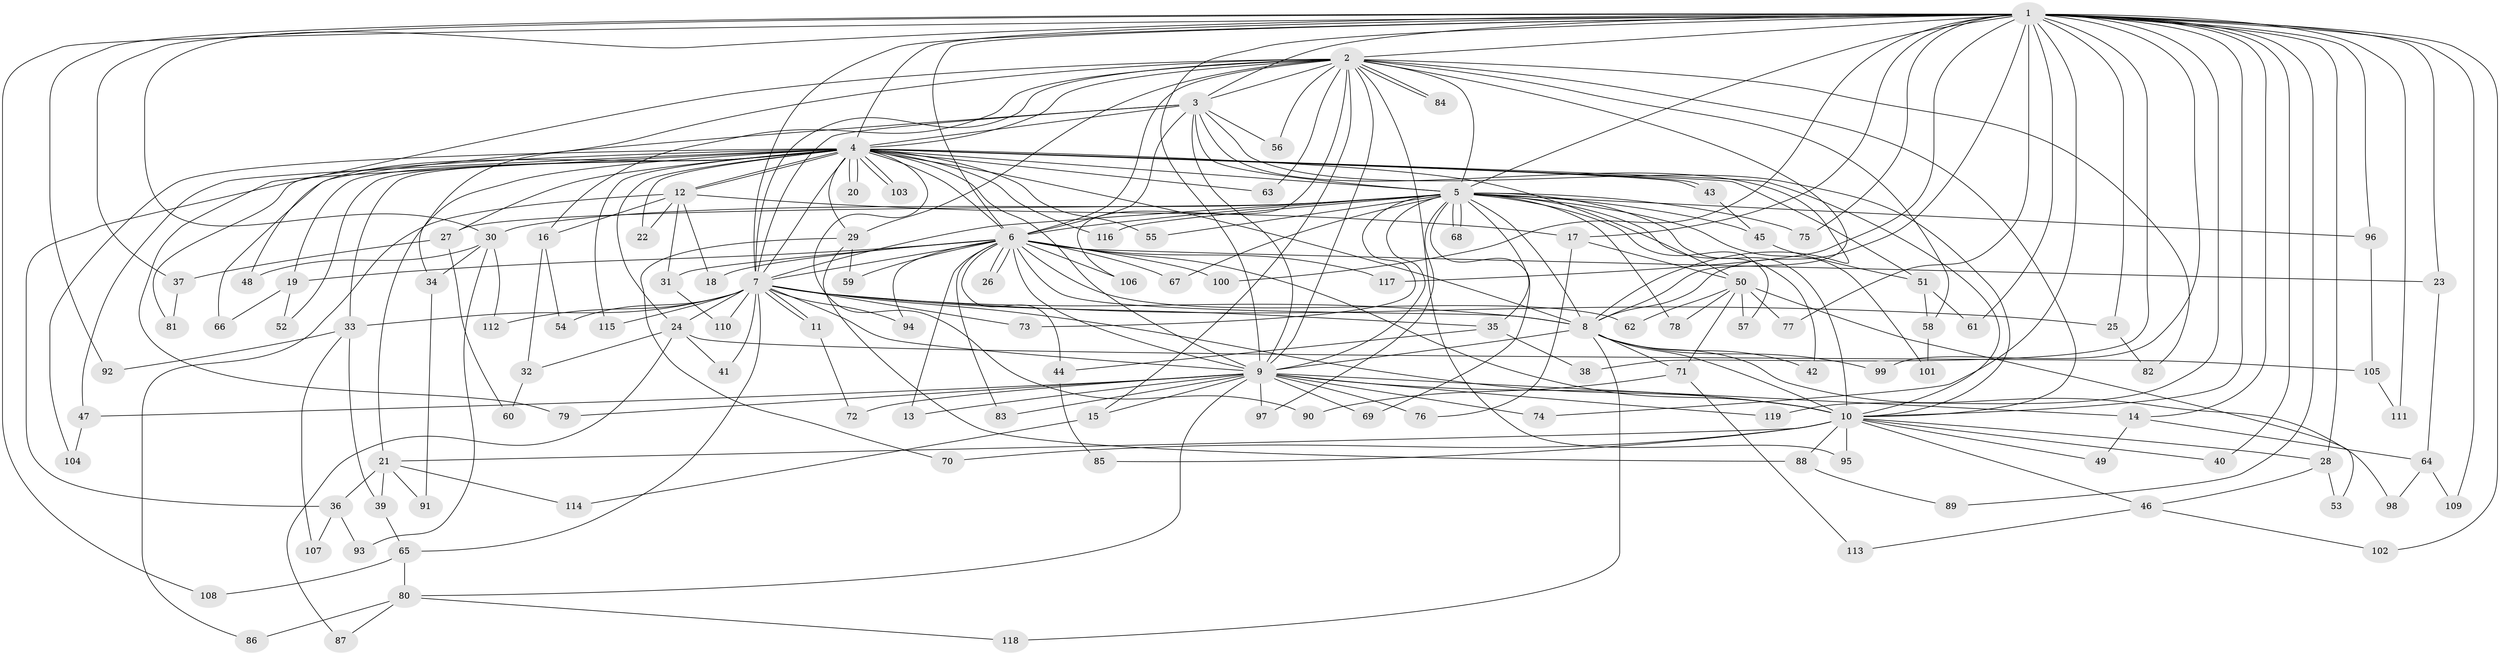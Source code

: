 // Generated by graph-tools (version 1.1) at 2025/46/03/09/25 04:46:12]
// undirected, 119 vertices, 263 edges
graph export_dot {
graph [start="1"]
  node [color=gray90,style=filled];
  1;
  2;
  3;
  4;
  5;
  6;
  7;
  8;
  9;
  10;
  11;
  12;
  13;
  14;
  15;
  16;
  17;
  18;
  19;
  20;
  21;
  22;
  23;
  24;
  25;
  26;
  27;
  28;
  29;
  30;
  31;
  32;
  33;
  34;
  35;
  36;
  37;
  38;
  39;
  40;
  41;
  42;
  43;
  44;
  45;
  46;
  47;
  48;
  49;
  50;
  51;
  52;
  53;
  54;
  55;
  56;
  57;
  58;
  59;
  60;
  61;
  62;
  63;
  64;
  65;
  66;
  67;
  68;
  69;
  70;
  71;
  72;
  73;
  74;
  75;
  76;
  77;
  78;
  79;
  80;
  81;
  82;
  83;
  84;
  85;
  86;
  87;
  88;
  89;
  90;
  91;
  92;
  93;
  94;
  95;
  96;
  97;
  98;
  99;
  100;
  101;
  102;
  103;
  104;
  105;
  106;
  107;
  108;
  109;
  110;
  111;
  112;
  113;
  114;
  115;
  116;
  117;
  118;
  119;
  1 -- 2;
  1 -- 3;
  1 -- 4;
  1 -- 5;
  1 -- 6;
  1 -- 7;
  1 -- 8;
  1 -- 9;
  1 -- 10;
  1 -- 14;
  1 -- 17;
  1 -- 23;
  1 -- 25;
  1 -- 28;
  1 -- 30;
  1 -- 37;
  1 -- 38;
  1 -- 40;
  1 -- 61;
  1 -- 74;
  1 -- 75;
  1 -- 77;
  1 -- 89;
  1 -- 92;
  1 -- 96;
  1 -- 99;
  1 -- 100;
  1 -- 102;
  1 -- 108;
  1 -- 109;
  1 -- 111;
  1 -- 117;
  1 -- 119;
  2 -- 3;
  2 -- 4;
  2 -- 5;
  2 -- 6;
  2 -- 7;
  2 -- 8;
  2 -- 9;
  2 -- 10;
  2 -- 15;
  2 -- 16;
  2 -- 29;
  2 -- 34;
  2 -- 36;
  2 -- 56;
  2 -- 58;
  2 -- 63;
  2 -- 82;
  2 -- 84;
  2 -- 84;
  2 -- 95;
  2 -- 106;
  3 -- 4;
  3 -- 5;
  3 -- 6;
  3 -- 7;
  3 -- 8;
  3 -- 9;
  3 -- 10;
  3 -- 48;
  3 -- 56;
  4 -- 5;
  4 -- 6;
  4 -- 7;
  4 -- 8;
  4 -- 9;
  4 -- 10;
  4 -- 12;
  4 -- 12;
  4 -- 19;
  4 -- 20;
  4 -- 20;
  4 -- 21;
  4 -- 22;
  4 -- 24;
  4 -- 27;
  4 -- 29;
  4 -- 33;
  4 -- 43;
  4 -- 43;
  4 -- 47;
  4 -- 50;
  4 -- 51;
  4 -- 52;
  4 -- 55;
  4 -- 63;
  4 -- 66;
  4 -- 79;
  4 -- 81;
  4 -- 90;
  4 -- 103;
  4 -- 103;
  4 -- 104;
  4 -- 115;
  4 -- 116;
  5 -- 6;
  5 -- 7;
  5 -- 8;
  5 -- 9;
  5 -- 10;
  5 -- 27;
  5 -- 30;
  5 -- 35;
  5 -- 42;
  5 -- 45;
  5 -- 55;
  5 -- 57;
  5 -- 67;
  5 -- 68;
  5 -- 68;
  5 -- 69;
  5 -- 73;
  5 -- 75;
  5 -- 78;
  5 -- 96;
  5 -- 97;
  5 -- 101;
  5 -- 116;
  6 -- 7;
  6 -- 8;
  6 -- 9;
  6 -- 10;
  6 -- 13;
  6 -- 18;
  6 -- 19;
  6 -- 23;
  6 -- 26;
  6 -- 26;
  6 -- 31;
  6 -- 44;
  6 -- 59;
  6 -- 62;
  6 -- 67;
  6 -- 83;
  6 -- 94;
  6 -- 100;
  6 -- 106;
  6 -- 117;
  7 -- 8;
  7 -- 9;
  7 -- 10;
  7 -- 11;
  7 -- 11;
  7 -- 24;
  7 -- 25;
  7 -- 33;
  7 -- 35;
  7 -- 41;
  7 -- 54;
  7 -- 65;
  7 -- 73;
  7 -- 94;
  7 -- 110;
  7 -- 112;
  7 -- 115;
  8 -- 9;
  8 -- 10;
  8 -- 42;
  8 -- 71;
  8 -- 98;
  8 -- 99;
  8 -- 118;
  9 -- 10;
  9 -- 13;
  9 -- 14;
  9 -- 15;
  9 -- 47;
  9 -- 69;
  9 -- 72;
  9 -- 74;
  9 -- 76;
  9 -- 79;
  9 -- 80;
  9 -- 83;
  9 -- 97;
  9 -- 119;
  10 -- 21;
  10 -- 28;
  10 -- 40;
  10 -- 46;
  10 -- 49;
  10 -- 70;
  10 -- 85;
  10 -- 88;
  10 -- 95;
  11 -- 72;
  12 -- 16;
  12 -- 17;
  12 -- 18;
  12 -- 22;
  12 -- 31;
  12 -- 86;
  14 -- 49;
  14 -- 64;
  15 -- 114;
  16 -- 32;
  16 -- 54;
  17 -- 50;
  17 -- 76;
  19 -- 52;
  19 -- 66;
  21 -- 36;
  21 -- 39;
  21 -- 91;
  21 -- 114;
  23 -- 64;
  24 -- 32;
  24 -- 41;
  24 -- 87;
  24 -- 105;
  25 -- 82;
  27 -- 37;
  27 -- 60;
  28 -- 46;
  28 -- 53;
  29 -- 59;
  29 -- 70;
  29 -- 88;
  30 -- 34;
  30 -- 48;
  30 -- 93;
  30 -- 112;
  31 -- 110;
  32 -- 60;
  33 -- 39;
  33 -- 92;
  33 -- 107;
  34 -- 91;
  35 -- 38;
  35 -- 44;
  36 -- 93;
  36 -- 107;
  37 -- 81;
  39 -- 65;
  43 -- 45;
  44 -- 85;
  45 -- 51;
  46 -- 102;
  46 -- 113;
  47 -- 104;
  50 -- 53;
  50 -- 57;
  50 -- 62;
  50 -- 71;
  50 -- 77;
  50 -- 78;
  51 -- 58;
  51 -- 61;
  58 -- 101;
  64 -- 98;
  64 -- 109;
  65 -- 80;
  65 -- 108;
  71 -- 90;
  71 -- 113;
  80 -- 86;
  80 -- 87;
  80 -- 118;
  88 -- 89;
  96 -- 105;
  105 -- 111;
}
